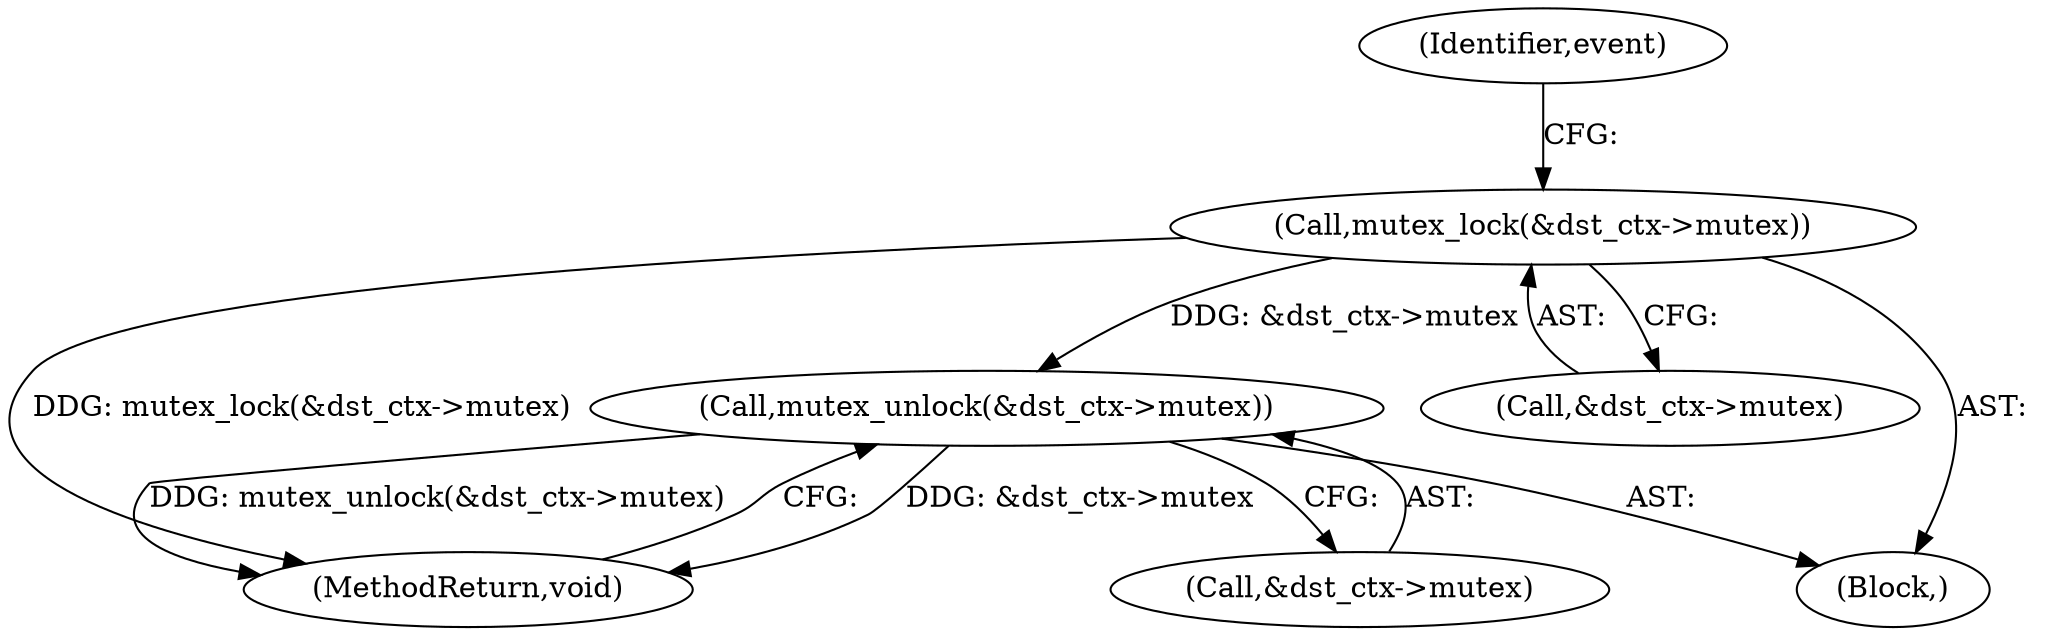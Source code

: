 digraph "0_linux_f63a8daa5812afef4f06c962351687e1ff9ccb2b_10@API" {
"1000158" [label="(Call,mutex_lock(&dst_ctx->mutex))"];
"1000189" [label="(Call,mutex_unlock(&dst_ctx->mutex))"];
"1000190" [label="(Call,&dst_ctx->mutex)"];
"1000194" [label="(MethodReturn,void)"];
"1000189" [label="(Call,mutex_unlock(&dst_ctx->mutex))"];
"1000159" [label="(Call,&dst_ctx->mutex)"];
"1000167" [label="(Identifier,event)"];
"1000104" [label="(Block,)"];
"1000158" [label="(Call,mutex_lock(&dst_ctx->mutex))"];
"1000158" -> "1000104"  [label="AST: "];
"1000158" -> "1000159"  [label="CFG: "];
"1000159" -> "1000158"  [label="AST: "];
"1000167" -> "1000158"  [label="CFG: "];
"1000158" -> "1000194"  [label="DDG: mutex_lock(&dst_ctx->mutex)"];
"1000158" -> "1000189"  [label="DDG: &dst_ctx->mutex"];
"1000189" -> "1000104"  [label="AST: "];
"1000189" -> "1000190"  [label="CFG: "];
"1000190" -> "1000189"  [label="AST: "];
"1000194" -> "1000189"  [label="CFG: "];
"1000189" -> "1000194"  [label="DDG: &dst_ctx->mutex"];
"1000189" -> "1000194"  [label="DDG: mutex_unlock(&dst_ctx->mutex)"];
}
